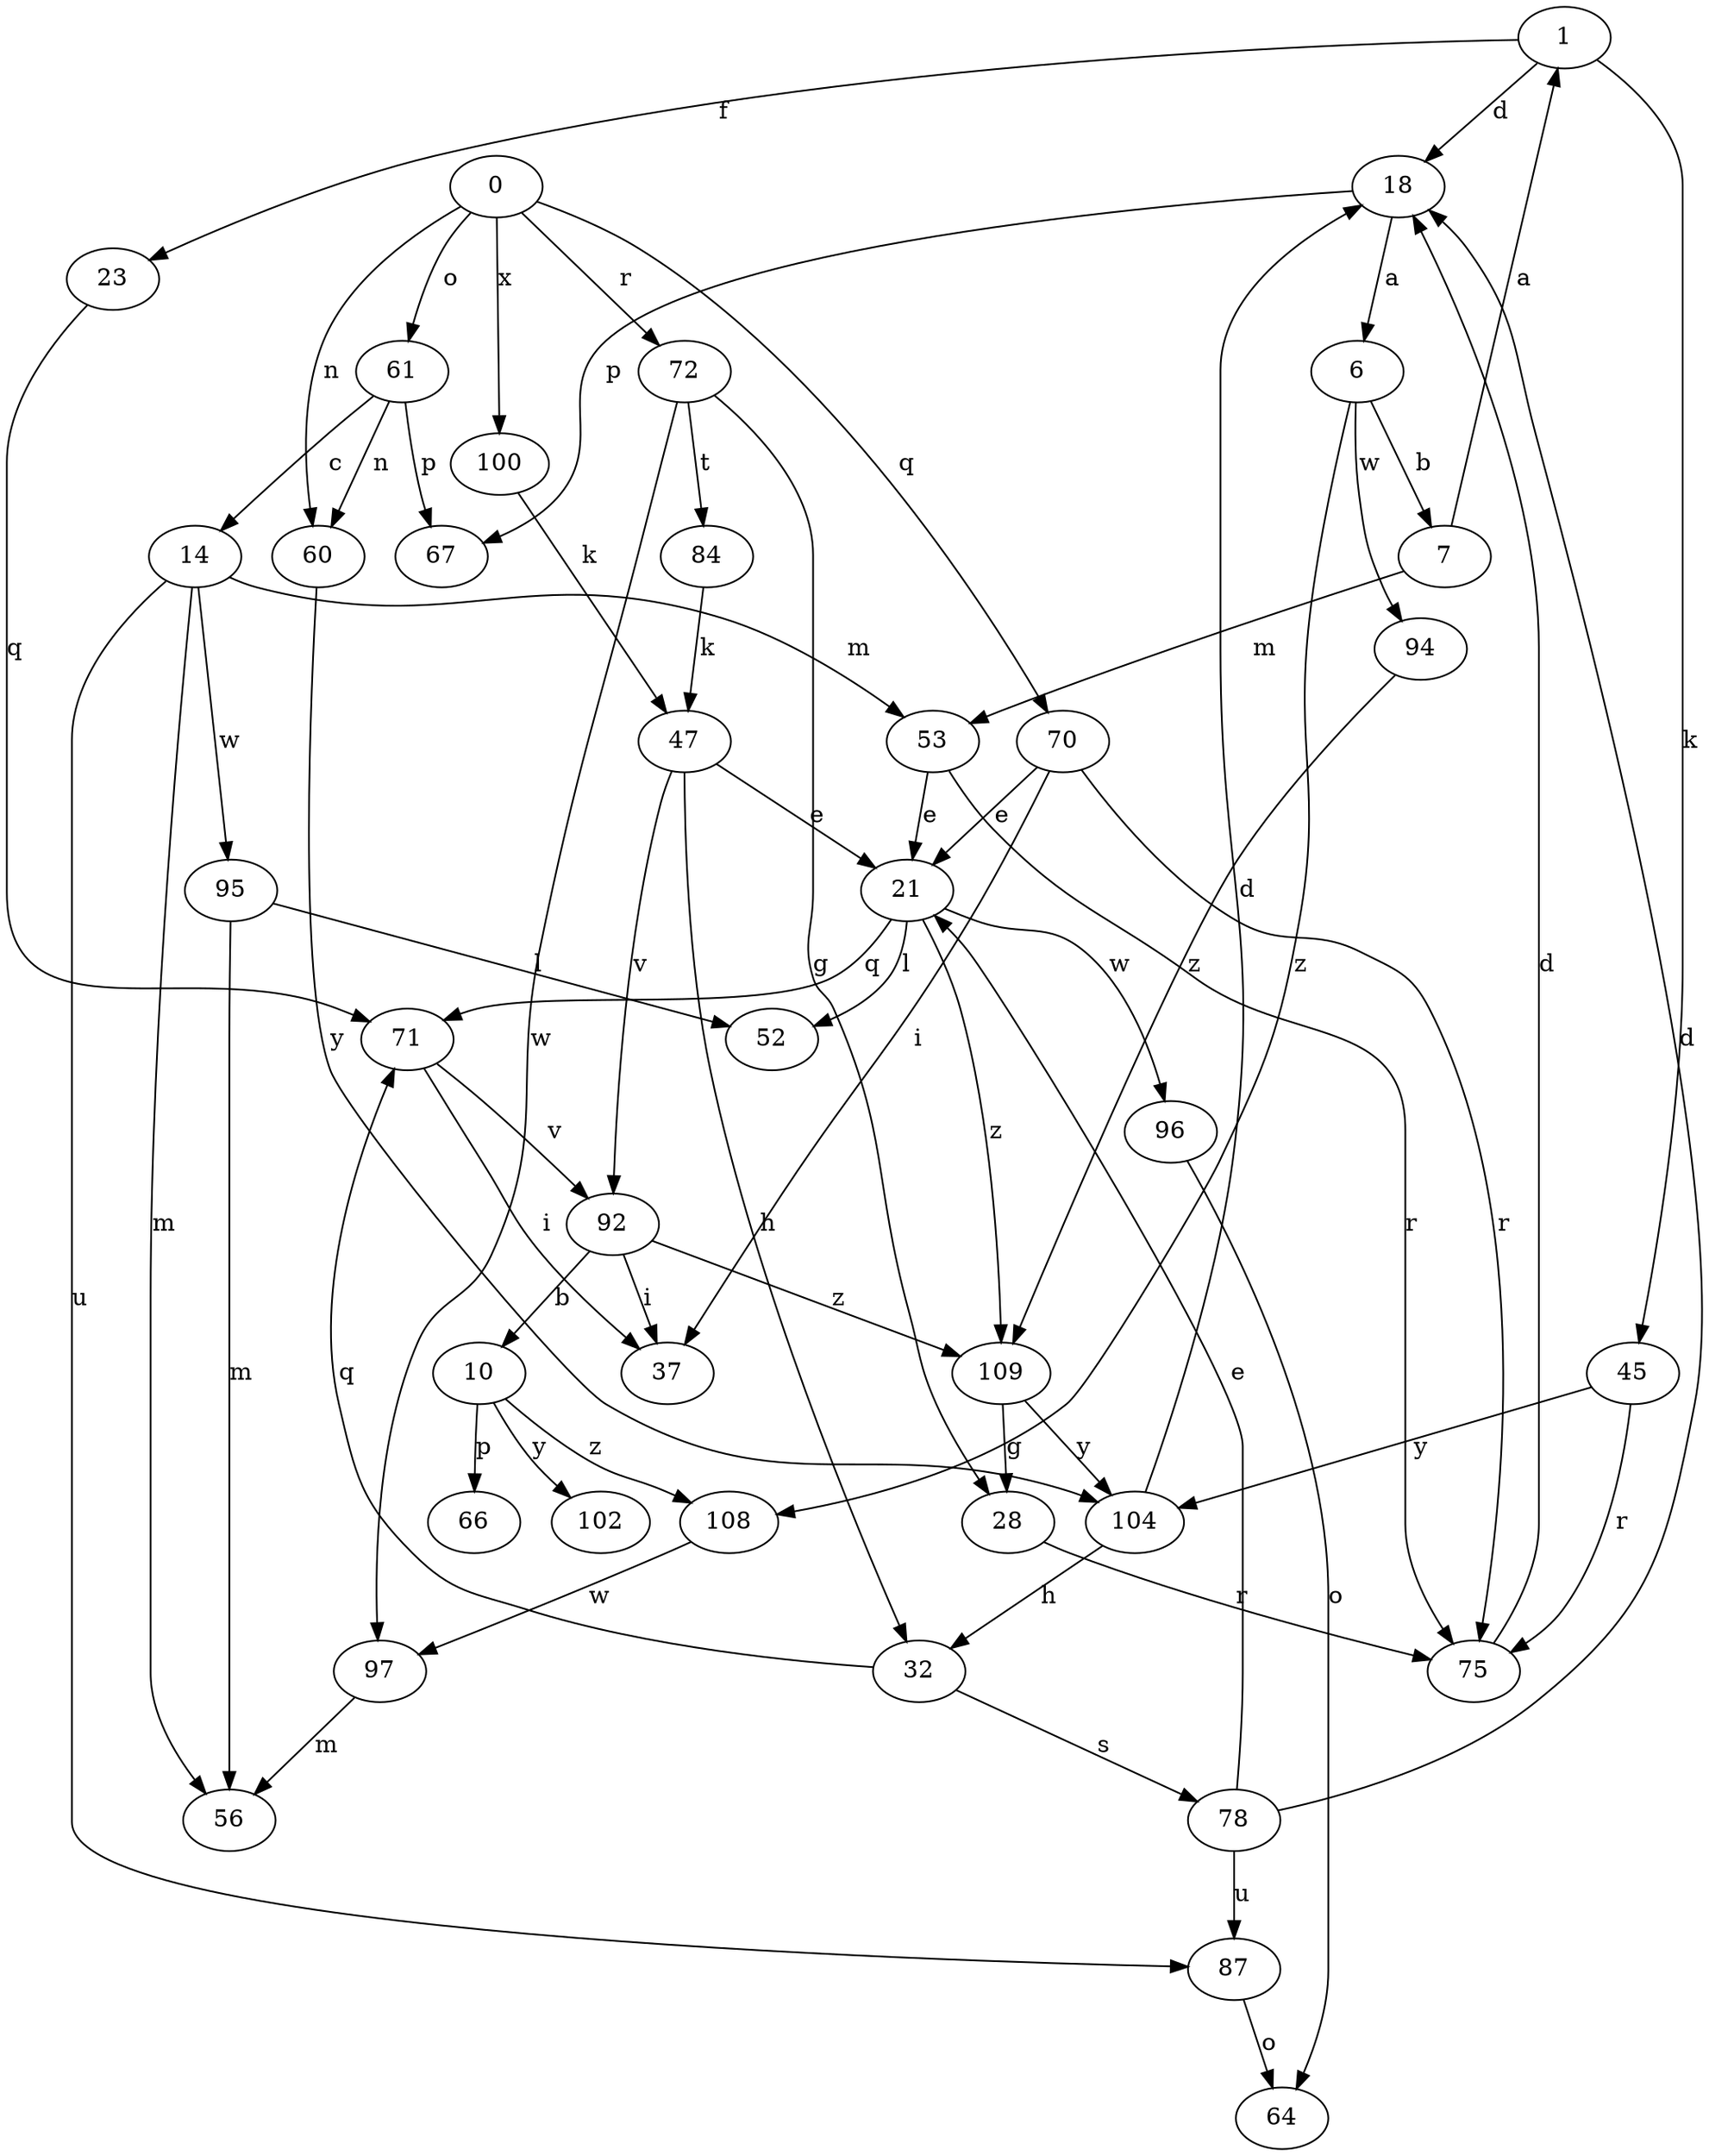 strict digraph  {
1;
6;
7;
10;
14;
18;
21;
23;
28;
32;
37;
45;
47;
52;
53;
56;
60;
61;
64;
0;
66;
67;
70;
71;
72;
75;
78;
84;
87;
92;
94;
95;
96;
97;
100;
102;
104;
108;
109;
1 -> 18  [label=d];
1 -> 23  [label=f];
1 -> 45  [label=k];
6 -> 7  [label=b];
6 -> 94  [label=w];
6 -> 108  [label=z];
7 -> 1  [label=a];
7 -> 53  [label=m];
10 -> 66  [label=p];
10 -> 102  [label=y];
10 -> 108  [label=z];
14 -> 53  [label=m];
14 -> 56  [label=m];
14 -> 87  [label=u];
14 -> 95  [label=w];
18 -> 6  [label=a];
18 -> 67  [label=p];
21 -> 52  [label=l];
21 -> 71  [label=q];
21 -> 96  [label=w];
21 -> 109  [label=z];
23 -> 71  [label=q];
28 -> 75  [label=r];
32 -> 71  [label=q];
32 -> 78  [label=s];
45 -> 75  [label=r];
45 -> 104  [label=y];
47 -> 21  [label=e];
47 -> 32  [label=h];
47 -> 92  [label=v];
53 -> 21  [label=e];
53 -> 75  [label=r];
60 -> 104  [label=y];
61 -> 14  [label=c];
61 -> 60  [label=n];
61 -> 67  [label=p];
0 -> 60  [label=n];
0 -> 61  [label=o];
0 -> 70  [label=q];
0 -> 72  [label=r];
0 -> 100  [label=x];
70 -> 21  [label=e];
70 -> 37  [label=i];
70 -> 75  [label=r];
71 -> 37  [label=i];
71 -> 92  [label=v];
72 -> 28  [label=g];
72 -> 84  [label=t];
72 -> 97  [label=w];
75 -> 18  [label=d];
78 -> 18  [label=d];
78 -> 21  [label=e];
78 -> 87  [label=u];
84 -> 47  [label=k];
87 -> 64  [label=o];
92 -> 10  [label=b];
92 -> 37  [label=i];
92 -> 109  [label=z];
94 -> 109  [label=z];
95 -> 52  [label=l];
95 -> 56  [label=m];
96 -> 64  [label=o];
97 -> 56  [label=m];
100 -> 47  [label=k];
104 -> 18  [label=d];
104 -> 32  [label=h];
108 -> 97  [label=w];
109 -> 28  [label=g];
109 -> 104  [label=y];
}

